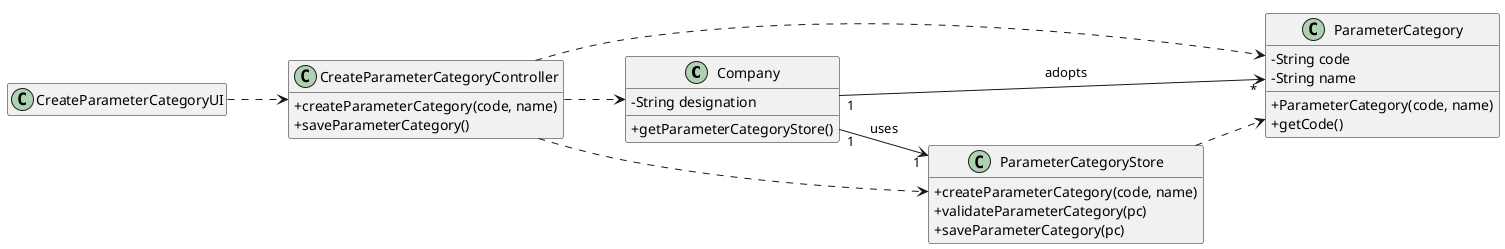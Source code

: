 @startuml
hide empty methods
hide empty attributes
left to right direction
skinparam classAttributeIconSize 0

class Company {
  -String designation
  +getParameterCategoryStore()
}

class ParameterCategory {
   -String code
   -String name
   +ParameterCategory(code, name)
   +getCode()
}

class ParameterCategoryStore {
    +createParameterCategory(code, name)
    +validateParameterCategory(pc)
    +saveParameterCategory(pc)
}

class CreateParameterCategoryController {
  +createParameterCategory(code, name)
  +saveParameterCategory()
}

class CreateParameterCategoryUI {
}

CreateParameterCategoryUI ..> CreateParameterCategoryController
CreateParameterCategoryController ..> Company
CreateParameterCategoryController ..> ParameterCategory
CreateParameterCategoryController ..> ParameterCategoryStore
ParameterCategoryStore ..> ParameterCategory
Company "1" --> "1" ParameterCategoryStore : uses
Company "1" --> "*" ParameterCategory : adopts


@enduml